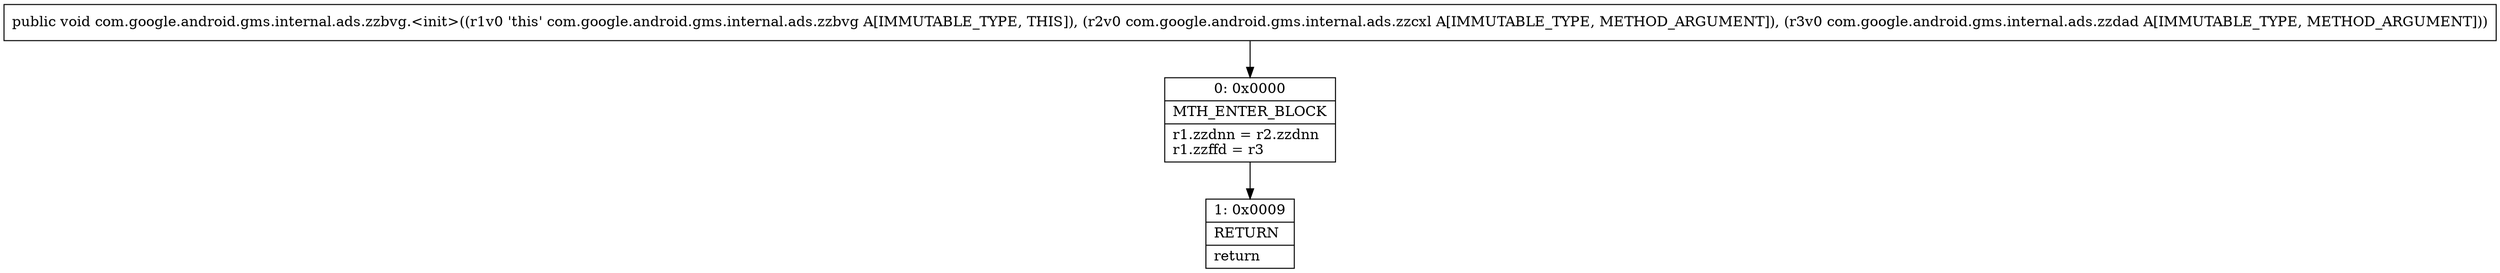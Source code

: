 digraph "CFG forcom.google.android.gms.internal.ads.zzbvg.\<init\>(Lcom\/google\/android\/gms\/internal\/ads\/zzcxl;Lcom\/google\/android\/gms\/internal\/ads\/zzdad;)V" {
Node_0 [shape=record,label="{0\:\ 0x0000|MTH_ENTER_BLOCK\l|r1.zzdnn = r2.zzdnn\lr1.zzffd = r3\l}"];
Node_1 [shape=record,label="{1\:\ 0x0009|RETURN\l|return\l}"];
MethodNode[shape=record,label="{public void com.google.android.gms.internal.ads.zzbvg.\<init\>((r1v0 'this' com.google.android.gms.internal.ads.zzbvg A[IMMUTABLE_TYPE, THIS]), (r2v0 com.google.android.gms.internal.ads.zzcxl A[IMMUTABLE_TYPE, METHOD_ARGUMENT]), (r3v0 com.google.android.gms.internal.ads.zzdad A[IMMUTABLE_TYPE, METHOD_ARGUMENT])) }"];
MethodNode -> Node_0;
Node_0 -> Node_1;
}

